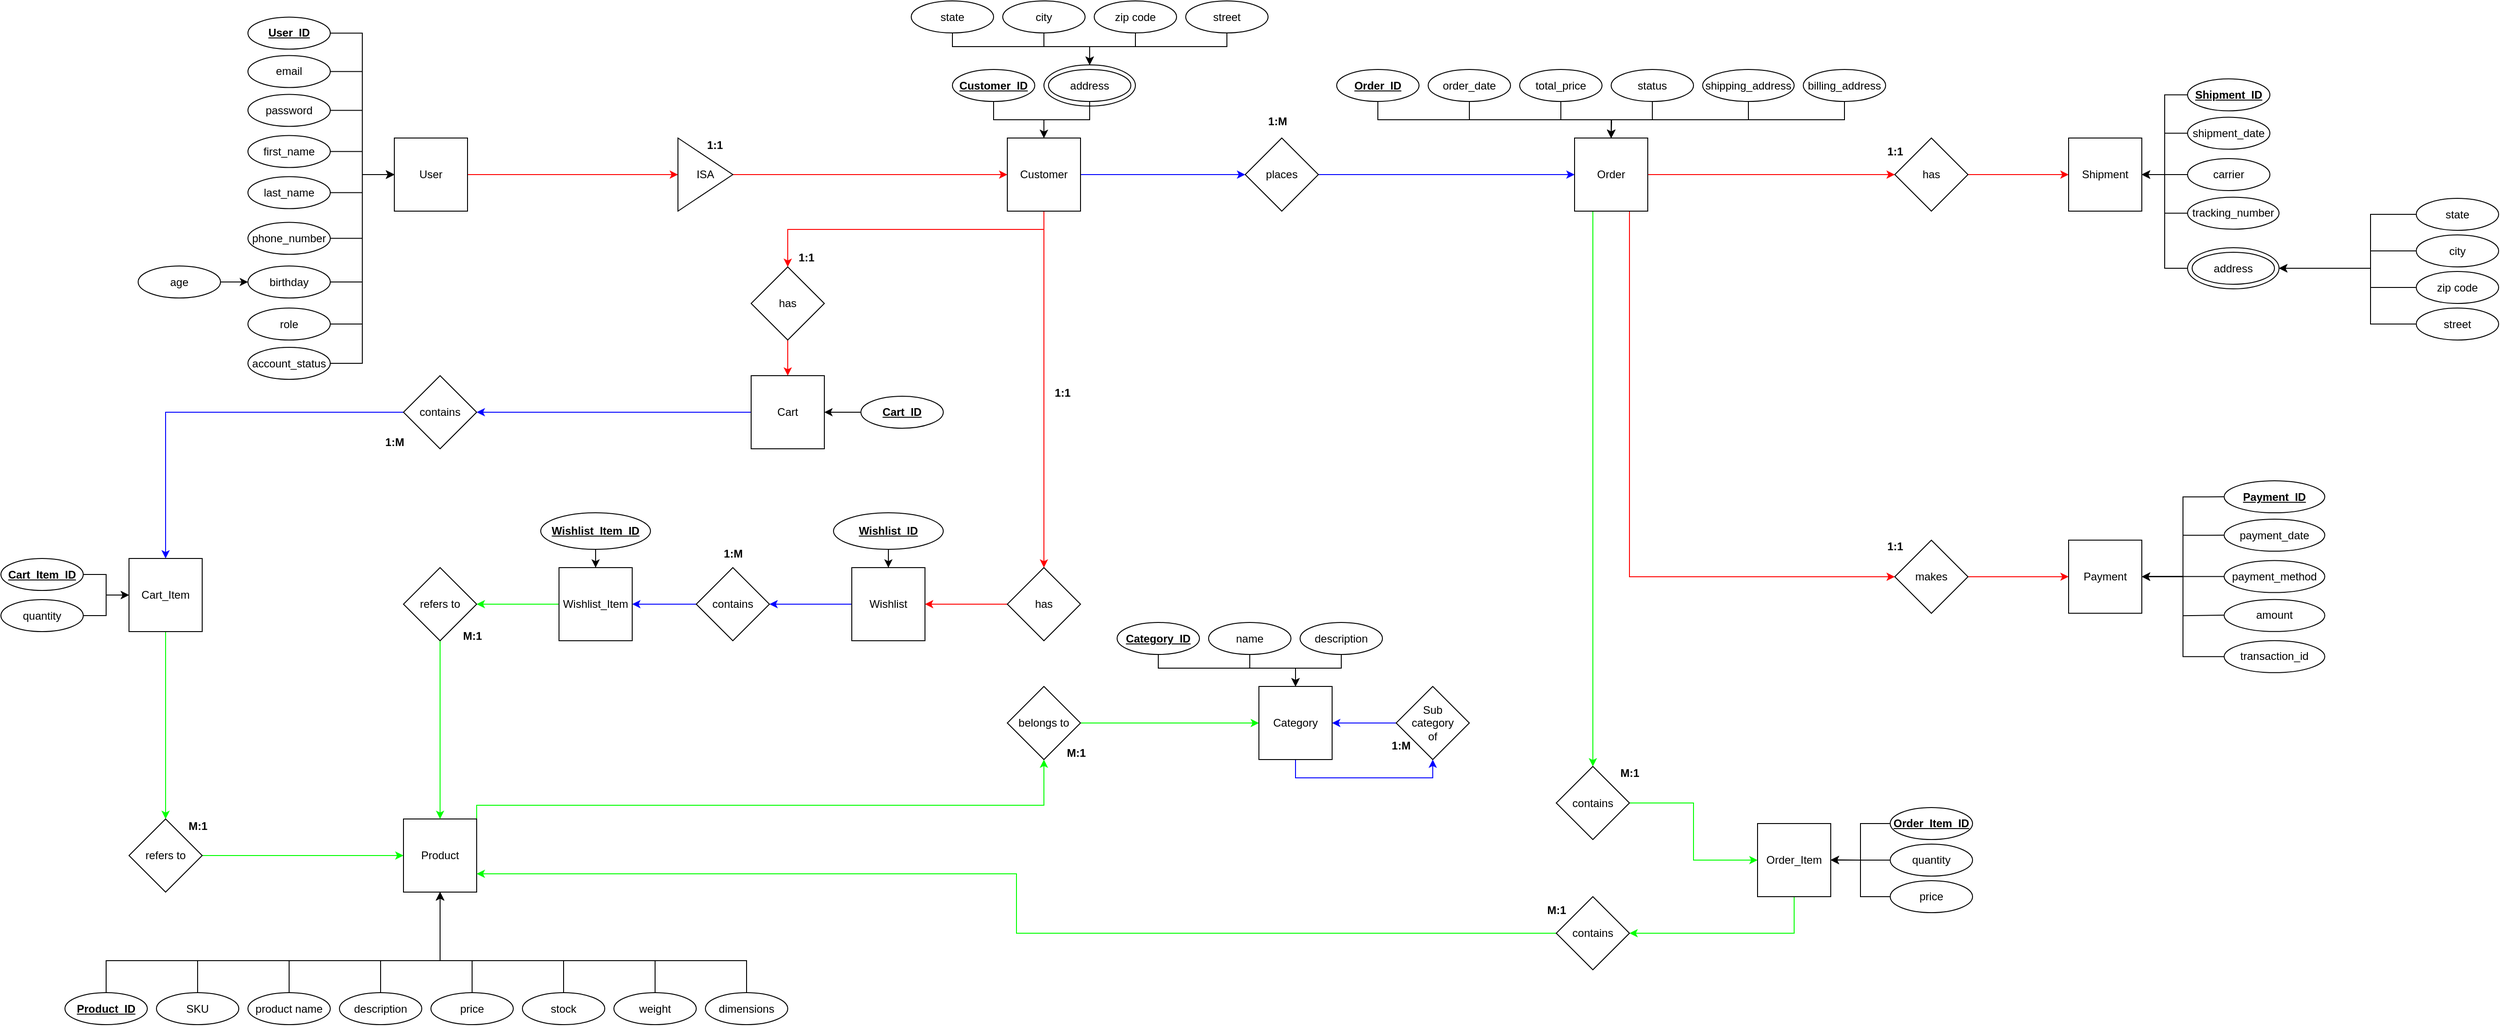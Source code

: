 <mxfile version="26.2.8">
  <diagram name="Page-1" id="rLo1q9Qd0Z6dPpDgeSFO">
    <mxGraphModel dx="6907" dy="1202" grid="1" gridSize="10" guides="1" tooltips="1" connect="1" arrows="1" fold="1" page="1" pageScale="5" pageWidth="850" pageHeight="1100" math="0" shadow="0">
      <root>
        <mxCell id="0" />
        <mxCell id="1" parent="0" />
        <mxCell id="ToU6loC46J24oxrMq6Bs-8" value="" style="edgeStyle=orthogonalEdgeStyle;rounded=0;orthogonalLoop=1;jettySize=auto;html=1;strokeColor=#FF0000;" edge="1" parent="1" source="ToU6loC46J24oxrMq6Bs-6">
          <mxGeometry relative="1" as="geometry">
            <mxPoint x="560.0" y="300" as="targetPoint" />
          </mxGeometry>
        </mxCell>
        <mxCell id="ToU6loC46J24oxrMq6Bs-6" value="User" style="whiteSpace=wrap;html=1;aspect=fixed;" vertex="1" parent="1">
          <mxGeometry x="250" y="260" width="80" height="80" as="geometry" />
        </mxCell>
        <mxCell id="ToU6loC46J24oxrMq6Bs-10" value="" style="edgeStyle=orthogonalEdgeStyle;rounded=0;orthogonalLoop=1;jettySize=auto;html=1;exitX=1;exitY=0.5;exitDx=0;exitDy=0;strokeColor=#FF0000;" edge="1" parent="1" source="ToU6loC46J24oxrMq6Bs-325" target="ToU6loC46J24oxrMq6Bs-9">
          <mxGeometry relative="1" as="geometry">
            <mxPoint x="640.0" y="300" as="sourcePoint" />
            <Array as="points">
              <mxPoint x="620" y="300" />
            </Array>
          </mxGeometry>
        </mxCell>
        <mxCell id="ToU6loC46J24oxrMq6Bs-32" value="" style="edgeStyle=orthogonalEdgeStyle;rounded=0;orthogonalLoop=1;jettySize=auto;html=1;strokeColor=#0000FF;" edge="1" parent="1" source="ToU6loC46J24oxrMq6Bs-9" target="ToU6loC46J24oxrMq6Bs-31">
          <mxGeometry relative="1" as="geometry" />
        </mxCell>
        <mxCell id="ToU6loC46J24oxrMq6Bs-58" value="" style="edgeStyle=orthogonalEdgeStyle;rounded=0;orthogonalLoop=1;jettySize=auto;html=1;strokeColor=#FF0000;" edge="1" parent="1" source="ToU6loC46J24oxrMq6Bs-9" target="ToU6loC46J24oxrMq6Bs-57">
          <mxGeometry relative="1" as="geometry">
            <Array as="points">
              <mxPoint x="960" y="540" />
              <mxPoint x="960" y="540" />
            </Array>
          </mxGeometry>
        </mxCell>
        <mxCell id="ToU6loC46J24oxrMq6Bs-59" value="" style="edgeStyle=orthogonalEdgeStyle;rounded=0;orthogonalLoop=1;jettySize=auto;html=1;exitX=0.5;exitY=1;exitDx=0;exitDy=0;strokeColor=#FF0000;" edge="1" parent="1" source="ToU6loC46J24oxrMq6Bs-9" target="ToU6loC46J24oxrMq6Bs-13">
          <mxGeometry relative="1" as="geometry">
            <mxPoint x="995" y="412.0" as="sourcePoint" />
            <mxPoint x="925" y="512.0" as="targetPoint" />
            <Array as="points">
              <mxPoint x="960" y="360" />
            </Array>
          </mxGeometry>
        </mxCell>
        <mxCell id="ToU6loC46J24oxrMq6Bs-9" value="Customer" style="whiteSpace=wrap;html=1;aspect=fixed;" vertex="1" parent="1">
          <mxGeometry x="920" y="260" width="80" height="80" as="geometry" />
        </mxCell>
        <mxCell id="ToU6loC46J24oxrMq6Bs-16" value="" style="edgeStyle=orthogonalEdgeStyle;rounded=0;orthogonalLoop=1;jettySize=auto;html=1;strokeColor=#FF0000;" edge="1" parent="1" source="ToU6loC46J24oxrMq6Bs-13" target="ToU6loC46J24oxrMq6Bs-15">
          <mxGeometry relative="1" as="geometry" />
        </mxCell>
        <mxCell id="ToU6loC46J24oxrMq6Bs-13" value="has" style="rhombus;whiteSpace=wrap;html=1;" vertex="1" parent="1">
          <mxGeometry x="640" y="401" width="80" height="80" as="geometry" />
        </mxCell>
        <mxCell id="ToU6loC46J24oxrMq6Bs-21" value="" style="edgeStyle=orthogonalEdgeStyle;rounded=0;orthogonalLoop=1;jettySize=auto;html=1;strokeColor=#0000FF;" edge="1" parent="1" source="ToU6loC46J24oxrMq6Bs-15" target="ToU6loC46J24oxrMq6Bs-20">
          <mxGeometry relative="1" as="geometry" />
        </mxCell>
        <mxCell id="ToU6loC46J24oxrMq6Bs-15" value="Cart" style="whiteSpace=wrap;html=1;aspect=fixed;" vertex="1" parent="1">
          <mxGeometry x="640" y="520" width="80" height="80" as="geometry" />
        </mxCell>
        <mxCell id="ToU6loC46J24oxrMq6Bs-23" value="" style="edgeStyle=orthogonalEdgeStyle;rounded=0;orthogonalLoop=1;jettySize=auto;html=1;strokeColor=#0000FF;" edge="1" parent="1" source="ToU6loC46J24oxrMq6Bs-20" target="ToU6loC46J24oxrMq6Bs-22">
          <mxGeometry relative="1" as="geometry" />
        </mxCell>
        <mxCell id="ToU6loC46J24oxrMq6Bs-20" value="contains" style="rhombus;whiteSpace=wrap;html=1;" vertex="1" parent="1">
          <mxGeometry x="260" y="520" width="80" height="80" as="geometry" />
        </mxCell>
        <mxCell id="ToU6loC46J24oxrMq6Bs-26" value="" style="edgeStyle=orthogonalEdgeStyle;rounded=0;orthogonalLoop=1;jettySize=auto;html=1;exitX=0.5;exitY=1;exitDx=0;exitDy=0;strokeColor=#00FF00;" edge="1" parent="1" source="ToU6loC46J24oxrMq6Bs-22" target="ToU6loC46J24oxrMq6Bs-25">
          <mxGeometry relative="1" as="geometry" />
        </mxCell>
        <mxCell id="ToU6loC46J24oxrMq6Bs-22" value="Cart_Item" style="whiteSpace=wrap;html=1;aspect=fixed;" vertex="1" parent="1">
          <mxGeometry x="-40" y="720" width="80" height="80" as="geometry" />
        </mxCell>
        <mxCell id="ToU6loC46J24oxrMq6Bs-76" style="edgeStyle=orthogonalEdgeStyle;rounded=0;orthogonalLoop=1;jettySize=auto;html=1;exitX=1;exitY=0.5;exitDx=0;exitDy=0;strokeColor=#00FF00;" edge="1" parent="1" source="ToU6loC46J24oxrMq6Bs-25" target="ToU6loC46J24oxrMq6Bs-27">
          <mxGeometry relative="1" as="geometry" />
        </mxCell>
        <mxCell id="ToU6loC46J24oxrMq6Bs-25" value="refers to" style="rhombus;whiteSpace=wrap;html=1;" vertex="1" parent="1">
          <mxGeometry x="-40" y="1005" width="80" height="80" as="geometry" />
        </mxCell>
        <mxCell id="ToU6loC46J24oxrMq6Bs-252" style="edgeStyle=orthogonalEdgeStyle;rounded=0;orthogonalLoop=1;jettySize=auto;html=1;exitX=1;exitY=0.5;exitDx=0;exitDy=0;entryX=0.5;entryY=1;entryDx=0;entryDy=0;strokeColor=#00FF00;" edge="1" parent="1" source="ToU6loC46J24oxrMq6Bs-27" target="ToU6loC46J24oxrMq6Bs-251">
          <mxGeometry relative="1" as="geometry">
            <Array as="points">
              <mxPoint x="340" y="990" />
              <mxPoint x="960" y="990" />
            </Array>
          </mxGeometry>
        </mxCell>
        <mxCell id="ToU6loC46J24oxrMq6Bs-27" value="Product" style="whiteSpace=wrap;html=1;aspect=fixed;" vertex="1" parent="1">
          <mxGeometry x="260" y="1005" width="80" height="80" as="geometry" />
        </mxCell>
        <mxCell id="ToU6loC46J24oxrMq6Bs-34" value="" style="edgeStyle=orthogonalEdgeStyle;rounded=0;orthogonalLoop=1;jettySize=auto;html=1;strokeColor=#0000FF;" edge="1" parent="1" source="ToU6loC46J24oxrMq6Bs-31" target="ToU6loC46J24oxrMq6Bs-33">
          <mxGeometry relative="1" as="geometry" />
        </mxCell>
        <mxCell id="ToU6loC46J24oxrMq6Bs-31" value="places" style="rhombus;whiteSpace=wrap;html=1;" vertex="1" parent="1">
          <mxGeometry x="1180" y="260" width="80" height="80" as="geometry" />
        </mxCell>
        <mxCell id="ToU6loC46J24oxrMq6Bs-39" value="" style="edgeStyle=orthogonalEdgeStyle;rounded=0;orthogonalLoop=1;jettySize=auto;html=1;strokeColor=#FF0000;" edge="1" parent="1" source="ToU6loC46J24oxrMq6Bs-33" target="ToU6loC46J24oxrMq6Bs-38">
          <mxGeometry relative="1" as="geometry" />
        </mxCell>
        <mxCell id="ToU6loC46J24oxrMq6Bs-50" value="" style="edgeStyle=orthogonalEdgeStyle;rounded=0;orthogonalLoop=1;jettySize=auto;html=1;strokeColor=#00FF00;" edge="1" parent="1" source="ToU6loC46J24oxrMq6Bs-33" target="ToU6loC46J24oxrMq6Bs-49">
          <mxGeometry relative="1" as="geometry">
            <Array as="points">
              <mxPoint x="1560" y="560" />
              <mxPoint x="1560" y="560" />
            </Array>
          </mxGeometry>
        </mxCell>
        <mxCell id="ToU6loC46J24oxrMq6Bs-309" style="edgeStyle=orthogonalEdgeStyle;rounded=0;orthogonalLoop=1;jettySize=auto;html=1;exitX=0.5;exitY=1;exitDx=0;exitDy=0;entryX=0;entryY=0.5;entryDx=0;entryDy=0;strokeColor=#FF0000;" edge="1" parent="1" source="ToU6loC46J24oxrMq6Bs-33" target="ToU6loC46J24oxrMq6Bs-43">
          <mxGeometry relative="1" as="geometry">
            <Array as="points">
              <mxPoint x="1600" y="340" />
              <mxPoint x="1600" y="740" />
            </Array>
          </mxGeometry>
        </mxCell>
        <mxCell id="ToU6loC46J24oxrMq6Bs-33" value="Order" style="whiteSpace=wrap;html=1;aspect=fixed;" vertex="1" parent="1">
          <mxGeometry x="1540" y="260" width="80" height="80" as="geometry" />
        </mxCell>
        <mxCell id="ToU6loC46J24oxrMq6Bs-41" value="" style="edgeStyle=orthogonalEdgeStyle;rounded=0;orthogonalLoop=1;jettySize=auto;html=1;strokeColor=#FF0000;" edge="1" parent="1" source="ToU6loC46J24oxrMq6Bs-38" target="ToU6loC46J24oxrMq6Bs-40">
          <mxGeometry relative="1" as="geometry" />
        </mxCell>
        <mxCell id="ToU6loC46J24oxrMq6Bs-38" value="has" style="rhombus;whiteSpace=wrap;html=1;" vertex="1" parent="1">
          <mxGeometry x="1890" y="260" width="80" height="80" as="geometry" />
        </mxCell>
        <mxCell id="ToU6loC46J24oxrMq6Bs-40" value="Shipment" style="whiteSpace=wrap;html=1;aspect=fixed;" vertex="1" parent="1">
          <mxGeometry x="2080" y="260" width="80" height="80" as="geometry" />
        </mxCell>
        <mxCell id="ToU6loC46J24oxrMq6Bs-220" style="edgeStyle=orthogonalEdgeStyle;rounded=0;orthogonalLoop=1;jettySize=auto;html=1;exitX=1;exitY=0.5;exitDx=0;exitDy=0;entryX=0;entryY=0.5;entryDx=0;entryDy=0;strokeColor=#FF0000;" edge="1" parent="1" source="ToU6loC46J24oxrMq6Bs-43" target="ToU6loC46J24oxrMq6Bs-45">
          <mxGeometry relative="1" as="geometry" />
        </mxCell>
        <mxCell id="ToU6loC46J24oxrMq6Bs-43" value="makes" style="rhombus;whiteSpace=wrap;html=1;" vertex="1" parent="1">
          <mxGeometry x="1890" y="700" width="80" height="80" as="geometry" />
        </mxCell>
        <mxCell id="ToU6loC46J24oxrMq6Bs-45" value="Payment" style="whiteSpace=wrap;html=1;aspect=fixed;" vertex="1" parent="1">
          <mxGeometry x="2080" y="699.93" width="80" height="80" as="geometry" />
        </mxCell>
        <mxCell id="ToU6loC46J24oxrMq6Bs-53" value="" style="edgeStyle=orthogonalEdgeStyle;rounded=0;orthogonalLoop=1;jettySize=auto;html=1;fillColor=#00FF00;strokeColor=#00FF00;" edge="1" parent="1" source="ToU6loC46J24oxrMq6Bs-49" target="ToU6loC46J24oxrMq6Bs-52">
          <mxGeometry relative="1" as="geometry" />
        </mxCell>
        <mxCell id="ToU6loC46J24oxrMq6Bs-49" value="contains" style="rhombus;whiteSpace=wrap;html=1;" vertex="1" parent="1">
          <mxGeometry x="1520" y="947.5" width="80" height="80" as="geometry" />
        </mxCell>
        <mxCell id="ToU6loC46J24oxrMq6Bs-333" style="edgeStyle=orthogonalEdgeStyle;rounded=0;orthogonalLoop=1;jettySize=auto;html=1;exitX=0.5;exitY=1;exitDx=0;exitDy=0;entryX=1;entryY=0.5;entryDx=0;entryDy=0;strokeColor=#00FF00;" edge="1" parent="1" source="ToU6loC46J24oxrMq6Bs-52" target="ToU6loC46J24oxrMq6Bs-330">
          <mxGeometry relative="1" as="geometry" />
        </mxCell>
        <mxCell id="ToU6loC46J24oxrMq6Bs-52" value="Order_Item" style="whiteSpace=wrap;html=1;aspect=fixed;" vertex="1" parent="1">
          <mxGeometry x="1740" y="1010" width="80" height="80" as="geometry" />
        </mxCell>
        <mxCell id="ToU6loC46J24oxrMq6Bs-296" style="edgeStyle=orthogonalEdgeStyle;rounded=0;orthogonalLoop=1;jettySize=auto;html=1;exitX=0;exitY=0.5;exitDx=0;exitDy=0;entryX=1;entryY=0.5;entryDx=0;entryDy=0;strokeColor=#0000FF;" edge="1" parent="1" source="ToU6loC46J24oxrMq6Bs-55" target="ToU6loC46J24oxrMq6Bs-66">
          <mxGeometry relative="1" as="geometry" />
        </mxCell>
        <mxCell id="ToU6loC46J24oxrMq6Bs-55" value="Wishlist" style="whiteSpace=wrap;html=1;aspect=fixed;" vertex="1" parent="1">
          <mxGeometry x="750" y="730" width="80" height="80" as="geometry" />
        </mxCell>
        <mxCell id="ToU6loC46J24oxrMq6Bs-202" style="edgeStyle=orthogonalEdgeStyle;rounded=0;orthogonalLoop=1;jettySize=auto;html=1;exitX=0.5;exitY=1;exitDx=0;exitDy=0;" edge="1" parent="1" source="ToU6loC46J24oxrMq6Bs-56" target="ToU6loC46J24oxrMq6Bs-55">
          <mxGeometry relative="1" as="geometry" />
        </mxCell>
        <mxCell id="ToU6loC46J24oxrMq6Bs-56" value="&lt;div&gt;&lt;b&gt;&lt;u&gt;Wishlist_ID&lt;/u&gt;&lt;/b&gt;&lt;/div&gt;" style="ellipse;whiteSpace=wrap;html=1;" vertex="1" parent="1">
          <mxGeometry x="730" y="670" width="120" height="40" as="geometry" />
        </mxCell>
        <mxCell id="ToU6loC46J24oxrMq6Bs-298" style="edgeStyle=orthogonalEdgeStyle;rounded=0;orthogonalLoop=1;jettySize=auto;html=1;exitX=0;exitY=0.5;exitDx=0;exitDy=0;strokeColor=#FF0000;" edge="1" parent="1" source="ToU6loC46J24oxrMq6Bs-57" target="ToU6loC46J24oxrMq6Bs-55">
          <mxGeometry relative="1" as="geometry" />
        </mxCell>
        <mxCell id="ToU6loC46J24oxrMq6Bs-57" value="has" style="rhombus;whiteSpace=wrap;html=1;" vertex="1" parent="1">
          <mxGeometry x="920" y="730" width="80" height="80" as="geometry" />
        </mxCell>
        <mxCell id="ToU6loC46J24oxrMq6Bs-295" style="edgeStyle=orthogonalEdgeStyle;rounded=0;orthogonalLoop=1;jettySize=auto;html=1;exitX=0;exitY=0.5;exitDx=0;exitDy=0;strokeColor=#00FF00;" edge="1" parent="1" source="ToU6loC46J24oxrMq6Bs-61" target="ToU6loC46J24oxrMq6Bs-69">
          <mxGeometry relative="1" as="geometry" />
        </mxCell>
        <mxCell id="ToU6loC46J24oxrMq6Bs-61" value="Wishlist_Item" style="whiteSpace=wrap;html=1;aspect=fixed;" vertex="1" parent="1">
          <mxGeometry x="430" y="730" width="80" height="80" as="geometry" />
        </mxCell>
        <mxCell id="ToU6loC46J24oxrMq6Bs-201" style="edgeStyle=orthogonalEdgeStyle;rounded=0;orthogonalLoop=1;jettySize=auto;html=1;exitX=0.5;exitY=1;exitDx=0;exitDy=0;" edge="1" parent="1" source="ToU6loC46J24oxrMq6Bs-62" target="ToU6loC46J24oxrMq6Bs-61">
          <mxGeometry relative="1" as="geometry" />
        </mxCell>
        <mxCell id="ToU6loC46J24oxrMq6Bs-62" value="&lt;div&gt;&lt;b&gt;&lt;u&gt;Wishlist_Item_ID&lt;/u&gt;&lt;/b&gt;&lt;/div&gt;" style="ellipse;whiteSpace=wrap;html=1;" vertex="1" parent="1">
          <mxGeometry x="410" y="670" width="120" height="40" as="geometry" />
        </mxCell>
        <mxCell id="ToU6loC46J24oxrMq6Bs-297" style="edgeStyle=orthogonalEdgeStyle;rounded=0;orthogonalLoop=1;jettySize=auto;html=1;entryX=1;entryY=0.5;entryDx=0;entryDy=0;strokeColor=#0000FF;" edge="1" parent="1" source="ToU6loC46J24oxrMq6Bs-66" target="ToU6loC46J24oxrMq6Bs-61">
          <mxGeometry relative="1" as="geometry" />
        </mxCell>
        <mxCell id="ToU6loC46J24oxrMq6Bs-66" value="contains" style="rhombus;whiteSpace=wrap;html=1;" vertex="1" parent="1">
          <mxGeometry x="580" y="730" width="80" height="80" as="geometry" />
        </mxCell>
        <mxCell id="ToU6loC46J24oxrMq6Bs-294" style="edgeStyle=orthogonalEdgeStyle;rounded=0;orthogonalLoop=1;jettySize=auto;html=1;exitX=0.5;exitY=1;exitDx=0;exitDy=0;strokeColor=#00FF00;" edge="1" parent="1" source="ToU6loC46J24oxrMq6Bs-69" target="ToU6loC46J24oxrMq6Bs-27">
          <mxGeometry relative="1" as="geometry" />
        </mxCell>
        <mxCell id="ToU6loC46J24oxrMq6Bs-69" value="refers to" style="rhombus;whiteSpace=wrap;html=1;" vertex="1" parent="1">
          <mxGeometry x="260" y="730" width="80" height="80" as="geometry" />
        </mxCell>
        <mxCell id="ToU6loC46J24oxrMq6Bs-95" style="edgeStyle=orthogonalEdgeStyle;rounded=0;orthogonalLoop=1;jettySize=auto;html=1;exitX=1;exitY=0.5;exitDx=0;exitDy=0;entryX=0;entryY=0.5;entryDx=0;entryDy=0;" edge="1" parent="1" source="ToU6loC46J24oxrMq6Bs-82" target="ToU6loC46J24oxrMq6Bs-6">
          <mxGeometry relative="1" as="geometry" />
        </mxCell>
        <mxCell id="ToU6loC46J24oxrMq6Bs-82" value="&lt;div&gt;&lt;b&gt;&lt;u&gt;User_ID&lt;/u&gt;&lt;/b&gt;&lt;/div&gt;" style="ellipse;whiteSpace=wrap;html=1;" vertex="1" parent="1">
          <mxGeometry x="90" y="127.75" width="90" height="35" as="geometry" />
        </mxCell>
        <mxCell id="ToU6loC46J24oxrMq6Bs-96" style="edgeStyle=orthogonalEdgeStyle;rounded=0;orthogonalLoop=1;jettySize=auto;html=1;exitX=1;exitY=0.5;exitDx=0;exitDy=0;entryX=0;entryY=0.5;entryDx=0;entryDy=0;" edge="1" parent="1" source="ToU6loC46J24oxrMq6Bs-83" target="ToU6loC46J24oxrMq6Bs-6">
          <mxGeometry relative="1" as="geometry" />
        </mxCell>
        <mxCell id="ToU6loC46J24oxrMq6Bs-83" value="&lt;div&gt;email&lt;/div&gt;" style="ellipse;whiteSpace=wrap;html=1;" vertex="1" parent="1">
          <mxGeometry x="90" y="169.75" width="90" height="35" as="geometry" />
        </mxCell>
        <mxCell id="ToU6loC46J24oxrMq6Bs-103" style="edgeStyle=orthogonalEdgeStyle;rounded=0;orthogonalLoop=1;jettySize=auto;html=1;entryX=0;entryY=0.5;entryDx=0;entryDy=0;" edge="1" parent="1" source="ToU6loC46J24oxrMq6Bs-84" target="ToU6loC46J24oxrMq6Bs-6">
          <mxGeometry relative="1" as="geometry" />
        </mxCell>
        <mxCell id="ToU6loC46J24oxrMq6Bs-84" value="password" style="ellipse;whiteSpace=wrap;html=1;" vertex="1" parent="1">
          <mxGeometry x="90" y="212.25" width="90" height="35" as="geometry" />
        </mxCell>
        <mxCell id="ToU6loC46J24oxrMq6Bs-98" style="edgeStyle=orthogonalEdgeStyle;rounded=0;orthogonalLoop=1;jettySize=auto;html=1;entryX=0;entryY=0.5;entryDx=0;entryDy=0;" edge="1" parent="1" source="ToU6loC46J24oxrMq6Bs-85" target="ToU6loC46J24oxrMq6Bs-6">
          <mxGeometry relative="1" as="geometry" />
        </mxCell>
        <mxCell id="ToU6loC46J24oxrMq6Bs-85" value="first_name" style="ellipse;whiteSpace=wrap;html=1;" vertex="1" parent="1">
          <mxGeometry x="90" y="257.25" width="90" height="35" as="geometry" />
        </mxCell>
        <mxCell id="ToU6loC46J24oxrMq6Bs-99" style="edgeStyle=orthogonalEdgeStyle;rounded=0;orthogonalLoop=1;jettySize=auto;html=1;entryX=0;entryY=0.5;entryDx=0;entryDy=0;" edge="1" parent="1" source="ToU6loC46J24oxrMq6Bs-86" target="ToU6loC46J24oxrMq6Bs-6">
          <mxGeometry relative="1" as="geometry" />
        </mxCell>
        <mxCell id="ToU6loC46J24oxrMq6Bs-86" value="last_name" style="ellipse;whiteSpace=wrap;html=1;" vertex="1" parent="1">
          <mxGeometry x="90" y="302.25" width="90" height="35" as="geometry" />
        </mxCell>
        <mxCell id="ToU6loC46J24oxrMq6Bs-100" style="edgeStyle=orthogonalEdgeStyle;rounded=0;orthogonalLoop=1;jettySize=auto;html=1;entryX=0;entryY=0.5;entryDx=0;entryDy=0;" edge="1" parent="1" source="ToU6loC46J24oxrMq6Bs-87" target="ToU6loC46J24oxrMq6Bs-6">
          <mxGeometry relative="1" as="geometry" />
        </mxCell>
        <mxCell id="ToU6loC46J24oxrMq6Bs-87" value="&lt;div&gt;phone_number&lt;/div&gt;" style="ellipse;whiteSpace=wrap;html=1;" vertex="1" parent="1">
          <mxGeometry x="90" y="352.25" width="90" height="35" as="geometry" />
        </mxCell>
        <mxCell id="ToU6loC46J24oxrMq6Bs-101" style="edgeStyle=orthogonalEdgeStyle;rounded=0;orthogonalLoop=1;jettySize=auto;html=1;entryX=0;entryY=0.5;entryDx=0;entryDy=0;" edge="1" parent="1" source="ToU6loC46J24oxrMq6Bs-89" target="ToU6loC46J24oxrMq6Bs-6">
          <mxGeometry relative="1" as="geometry" />
        </mxCell>
        <mxCell id="ToU6loC46J24oxrMq6Bs-89" value="&lt;div&gt;role&lt;/div&gt;" style="ellipse;whiteSpace=wrap;html=1;" vertex="1" parent="1">
          <mxGeometry x="90" y="446" width="90" height="35" as="geometry" />
        </mxCell>
        <mxCell id="ToU6loC46J24oxrMq6Bs-102" style="edgeStyle=orthogonalEdgeStyle;rounded=0;orthogonalLoop=1;jettySize=auto;html=1;entryX=0;entryY=0.5;entryDx=0;entryDy=0;" edge="1" parent="1" source="ToU6loC46J24oxrMq6Bs-90" target="ToU6loC46J24oxrMq6Bs-6">
          <mxGeometry relative="1" as="geometry" />
        </mxCell>
        <mxCell id="ToU6loC46J24oxrMq6Bs-90" value="account_status" style="ellipse;whiteSpace=wrap;html=1;" vertex="1" parent="1">
          <mxGeometry x="90" y="489" width="90" height="35" as="geometry" />
        </mxCell>
        <mxCell id="ToU6loC46J24oxrMq6Bs-116" style="edgeStyle=orthogonalEdgeStyle;rounded=0;orthogonalLoop=1;jettySize=auto;html=1;entryX=0.5;entryY=0;entryDx=0;entryDy=0;" edge="1" parent="1" source="ToU6loC46J24oxrMq6Bs-91" target="ToU6loC46J24oxrMq6Bs-9">
          <mxGeometry relative="1" as="geometry" />
        </mxCell>
        <mxCell id="ToU6loC46J24oxrMq6Bs-91" value="&lt;div&gt;&lt;b&gt;&lt;u&gt;Customer_ID&lt;/u&gt;&lt;/b&gt;&lt;/div&gt;" style="ellipse;whiteSpace=wrap;html=1;" vertex="1" parent="1">
          <mxGeometry x="860" y="185" width="90" height="35" as="geometry" />
        </mxCell>
        <mxCell id="ToU6loC46J24oxrMq6Bs-93" value="" style="ellipse;whiteSpace=wrap;html=1;" vertex="1" parent="1">
          <mxGeometry x="960" y="180" width="100" height="45" as="geometry" />
        </mxCell>
        <mxCell id="ToU6loC46J24oxrMq6Bs-114" style="edgeStyle=orthogonalEdgeStyle;rounded=0;orthogonalLoop=1;jettySize=auto;html=1;" edge="1" parent="1" source="ToU6loC46J24oxrMq6Bs-107" target="ToU6loC46J24oxrMq6Bs-9">
          <mxGeometry relative="1" as="geometry" />
        </mxCell>
        <mxCell id="ToU6loC46J24oxrMq6Bs-107" value="address" style="ellipse;whiteSpace=wrap;html=1;" vertex="1" parent="1">
          <mxGeometry x="965" y="185" width="90" height="35" as="geometry" />
        </mxCell>
        <mxCell id="ToU6loC46J24oxrMq6Bs-131" style="edgeStyle=orthogonalEdgeStyle;rounded=0;orthogonalLoop=1;jettySize=auto;html=1;exitX=0.5;exitY=1;exitDx=0;exitDy=0;entryX=0.5;entryY=0;entryDx=0;entryDy=0;" edge="1" parent="1" source="ToU6loC46J24oxrMq6Bs-109" target="ToU6loC46J24oxrMq6Bs-93">
          <mxGeometry relative="1" as="geometry">
            <Array as="points">
              <mxPoint x="960" y="160" />
              <mxPoint x="1010" y="160" />
            </Array>
          </mxGeometry>
        </mxCell>
        <mxCell id="ToU6loC46J24oxrMq6Bs-109" value="&lt;div&gt;city&lt;/div&gt;" style="ellipse;whiteSpace=wrap;html=1;" vertex="1" parent="1">
          <mxGeometry x="915" y="110" width="90" height="35" as="geometry" />
        </mxCell>
        <mxCell id="ToU6loC46J24oxrMq6Bs-133" style="edgeStyle=orthogonalEdgeStyle;rounded=0;orthogonalLoop=1;jettySize=auto;html=1;exitX=0.5;exitY=1;exitDx=0;exitDy=0;entryX=0.5;entryY=0;entryDx=0;entryDy=0;" edge="1" parent="1" source="ToU6loC46J24oxrMq6Bs-111" target="ToU6loC46J24oxrMq6Bs-93">
          <mxGeometry relative="1" as="geometry">
            <Array as="points">
              <mxPoint x="1060" y="160" />
              <mxPoint x="1010" y="160" />
            </Array>
          </mxGeometry>
        </mxCell>
        <mxCell id="ToU6loC46J24oxrMq6Bs-111" value="zip code" style="ellipse;whiteSpace=wrap;html=1;" vertex="1" parent="1">
          <mxGeometry x="1015" y="110" width="90" height="35" as="geometry" />
        </mxCell>
        <mxCell id="ToU6loC46J24oxrMq6Bs-128" style="edgeStyle=orthogonalEdgeStyle;rounded=0;orthogonalLoop=1;jettySize=auto;html=1;exitX=0.5;exitY=1;exitDx=0;exitDy=0;entryX=0.5;entryY=0;entryDx=0;entryDy=0;" edge="1" parent="1" source="ToU6loC46J24oxrMq6Bs-113" target="ToU6loC46J24oxrMq6Bs-93">
          <mxGeometry relative="1" as="geometry">
            <Array as="points">
              <mxPoint x="1160" y="160" />
              <mxPoint x="1010" y="160" />
            </Array>
          </mxGeometry>
        </mxCell>
        <mxCell id="ToU6loC46J24oxrMq6Bs-113" value="street" style="ellipse;whiteSpace=wrap;html=1;" vertex="1" parent="1">
          <mxGeometry x="1115" y="110" width="90" height="35" as="geometry" />
        </mxCell>
        <mxCell id="ToU6loC46J24oxrMq6Bs-132" style="edgeStyle=orthogonalEdgeStyle;rounded=0;orthogonalLoop=1;jettySize=auto;html=1;exitX=0.5;exitY=1;exitDx=0;exitDy=0;entryX=0.5;entryY=0;entryDx=0;entryDy=0;" edge="1" parent="1" source="ToU6loC46J24oxrMq6Bs-124" target="ToU6loC46J24oxrMq6Bs-93">
          <mxGeometry relative="1" as="geometry">
            <Array as="points">
              <mxPoint x="860" y="160" />
              <mxPoint x="1010" y="160" />
            </Array>
          </mxGeometry>
        </mxCell>
        <mxCell id="ToU6loC46J24oxrMq6Bs-124" value="state" style="ellipse;whiteSpace=wrap;html=1;" vertex="1" parent="1">
          <mxGeometry x="815" y="110" width="90" height="35" as="geometry" />
        </mxCell>
        <mxCell id="ToU6loC46J24oxrMq6Bs-136" style="edgeStyle=orthogonalEdgeStyle;rounded=0;orthogonalLoop=1;jettySize=auto;html=1;entryX=0;entryY=0.5;entryDx=0;entryDy=0;" edge="1" parent="1" source="ToU6loC46J24oxrMq6Bs-135" target="ToU6loC46J24oxrMq6Bs-6">
          <mxGeometry relative="1" as="geometry" />
        </mxCell>
        <mxCell id="ToU6loC46J24oxrMq6Bs-135" value="birthday" style="ellipse;whiteSpace=wrap;html=1;" vertex="1" parent="1">
          <mxGeometry x="90" y="400" width="90" height="35" as="geometry" />
        </mxCell>
        <mxCell id="ToU6loC46J24oxrMq6Bs-140" style="edgeStyle=orthogonalEdgeStyle;rounded=0;orthogonalLoop=1;jettySize=auto;html=1;exitX=1;exitY=0.5;exitDx=0;exitDy=0;" edge="1" parent="1" source="ToU6loC46J24oxrMq6Bs-139" target="ToU6loC46J24oxrMq6Bs-135">
          <mxGeometry relative="1" as="geometry" />
        </mxCell>
        <mxCell id="ToU6loC46J24oxrMq6Bs-139" value="age" style="ellipse;whiteSpace=wrap;html=1;" vertex="1" parent="1">
          <mxGeometry x="-30" y="400" width="90" height="35" as="geometry" />
        </mxCell>
        <mxCell id="ToU6loC46J24oxrMq6Bs-144" style="edgeStyle=orthogonalEdgeStyle;rounded=0;orthogonalLoop=1;jettySize=auto;html=1;exitX=1;exitY=0.5;exitDx=0;exitDy=0;entryX=0;entryY=0.5;entryDx=0;entryDy=0;" edge="1" parent="1" source="ToU6loC46J24oxrMq6Bs-141" target="ToU6loC46J24oxrMq6Bs-22">
          <mxGeometry relative="1" as="geometry" />
        </mxCell>
        <mxCell id="ToU6loC46J24oxrMq6Bs-141" value="&lt;div&gt;&lt;b&gt;&lt;u&gt;Cart_Item_ID&lt;/u&gt;&lt;/b&gt;&lt;/div&gt;" style="ellipse;whiteSpace=wrap;html=1;" vertex="1" parent="1">
          <mxGeometry x="-180" y="720" width="90" height="35" as="geometry" />
        </mxCell>
        <mxCell id="ToU6loC46J24oxrMq6Bs-143" style="edgeStyle=orthogonalEdgeStyle;rounded=0;orthogonalLoop=1;jettySize=auto;html=1;" edge="1" parent="1" source="ToU6loC46J24oxrMq6Bs-142" target="ToU6loC46J24oxrMq6Bs-22">
          <mxGeometry relative="1" as="geometry" />
        </mxCell>
        <mxCell id="ToU6loC46J24oxrMq6Bs-142" value="&lt;div&gt;quantity&lt;/div&gt;" style="ellipse;whiteSpace=wrap;html=1;" vertex="1" parent="1">
          <mxGeometry x="-180" y="765" width="90" height="35" as="geometry" />
        </mxCell>
        <mxCell id="ToU6loC46J24oxrMq6Bs-146" style="edgeStyle=orthogonalEdgeStyle;rounded=0;orthogonalLoop=1;jettySize=auto;html=1;exitX=0;exitY=0.5;exitDx=0;exitDy=0;entryX=1;entryY=0.5;entryDx=0;entryDy=0;" edge="1" parent="1" source="ToU6loC46J24oxrMq6Bs-145" target="ToU6loC46J24oxrMq6Bs-15">
          <mxGeometry relative="1" as="geometry" />
        </mxCell>
        <mxCell id="ToU6loC46J24oxrMq6Bs-145" value="&lt;div&gt;&lt;b&gt;&lt;u&gt;Cart_ID&lt;/u&gt;&lt;/b&gt;&lt;/div&gt;" style="ellipse;whiteSpace=wrap;html=1;" vertex="1" parent="1">
          <mxGeometry x="760" y="542.5" width="90" height="35" as="geometry" />
        </mxCell>
        <mxCell id="ToU6loC46J24oxrMq6Bs-192" style="edgeStyle=orthogonalEdgeStyle;rounded=0;orthogonalLoop=1;jettySize=auto;html=1;exitX=0.5;exitY=0;exitDx=0;exitDy=0;entryX=0.5;entryY=1;entryDx=0;entryDy=0;" edge="1" parent="1" source="ToU6loC46J24oxrMq6Bs-166" target="ToU6loC46J24oxrMq6Bs-27">
          <mxGeometry relative="1" as="geometry">
            <mxPoint x="300" y="1140" as="targetPoint" />
            <Array as="points">
              <mxPoint x="235" y="1160" />
              <mxPoint x="300" y="1160" />
            </Array>
          </mxGeometry>
        </mxCell>
        <mxCell id="ToU6loC46J24oxrMq6Bs-166" value="&lt;div&gt;description&lt;/div&gt;" style="ellipse;whiteSpace=wrap;html=1;" vertex="1" parent="1">
          <mxGeometry x="190" y="1195" width="90" height="35" as="geometry" />
        </mxCell>
        <mxCell id="ToU6loC46J24oxrMq6Bs-194" style="edgeStyle=orthogonalEdgeStyle;rounded=0;orthogonalLoop=1;jettySize=auto;html=1;exitX=0.5;exitY=0;exitDx=0;exitDy=0;entryX=0.5;entryY=1;entryDx=0;entryDy=0;" edge="1" parent="1" source="ToU6loC46J24oxrMq6Bs-167" target="ToU6loC46J24oxrMq6Bs-27">
          <mxGeometry relative="1" as="geometry">
            <mxPoint x="300" y="1140" as="targetPoint" />
            <Array as="points">
              <mxPoint x="335" y="1160" />
              <mxPoint x="300" y="1160" />
            </Array>
          </mxGeometry>
        </mxCell>
        <mxCell id="ToU6loC46J24oxrMq6Bs-167" value="price" style="ellipse;whiteSpace=wrap;html=1;" vertex="1" parent="1">
          <mxGeometry x="290" y="1195" width="90" height="35" as="geometry" />
        </mxCell>
        <mxCell id="ToU6loC46J24oxrMq6Bs-195" style="edgeStyle=orthogonalEdgeStyle;rounded=0;orthogonalLoop=1;jettySize=auto;html=1;exitX=0.5;exitY=0;exitDx=0;exitDy=0;entryX=0.5;entryY=1;entryDx=0;entryDy=0;" edge="1" parent="1" source="ToU6loC46J24oxrMq6Bs-168" target="ToU6loC46J24oxrMq6Bs-27">
          <mxGeometry relative="1" as="geometry">
            <mxPoint x="300" y="1140" as="targetPoint" />
            <Array as="points">
              <mxPoint x="435" y="1160" />
              <mxPoint x="300" y="1160" />
            </Array>
          </mxGeometry>
        </mxCell>
        <mxCell id="ToU6loC46J24oxrMq6Bs-168" value="&lt;div&gt;stock&lt;/div&gt;" style="ellipse;whiteSpace=wrap;html=1;" vertex="1" parent="1">
          <mxGeometry x="390" y="1195" width="90" height="35" as="geometry" />
        </mxCell>
        <mxCell id="ToU6loC46J24oxrMq6Bs-197" style="edgeStyle=orthogonalEdgeStyle;rounded=0;orthogonalLoop=1;jettySize=auto;html=1;exitX=0.5;exitY=0;exitDx=0;exitDy=0;entryX=0.5;entryY=1;entryDx=0;entryDy=0;" edge="1" parent="1" source="ToU6loC46J24oxrMq6Bs-175" target="ToU6loC46J24oxrMq6Bs-27">
          <mxGeometry relative="1" as="geometry">
            <mxPoint x="300" y="1140" as="targetPoint" />
            <Array as="points">
              <mxPoint x="535" y="1160" />
              <mxPoint x="300" y="1160" />
            </Array>
          </mxGeometry>
        </mxCell>
        <mxCell id="ToU6loC46J24oxrMq6Bs-175" value="weight" style="ellipse;whiteSpace=wrap;html=1;" vertex="1" parent="1">
          <mxGeometry x="490" y="1195" width="90" height="35" as="geometry" />
        </mxCell>
        <mxCell id="ToU6loC46J24oxrMq6Bs-198" style="edgeStyle=orthogonalEdgeStyle;rounded=0;orthogonalLoop=1;jettySize=auto;html=1;exitX=0.5;exitY=0;exitDx=0;exitDy=0;entryX=0.5;entryY=1;entryDx=0;entryDy=0;" edge="1" parent="1" source="ToU6loC46J24oxrMq6Bs-176" target="ToU6loC46J24oxrMq6Bs-27">
          <mxGeometry relative="1" as="geometry">
            <mxPoint x="300" y="1140" as="targetPoint" />
            <Array as="points">
              <mxPoint x="635" y="1160" />
              <mxPoint x="300" y="1160" />
            </Array>
          </mxGeometry>
        </mxCell>
        <mxCell id="ToU6loC46J24oxrMq6Bs-176" value="&lt;div&gt;dimensions&lt;/div&gt;" style="ellipse;whiteSpace=wrap;html=1;" vertex="1" parent="1">
          <mxGeometry x="590" y="1195" width="90" height="35" as="geometry" />
        </mxCell>
        <mxCell id="ToU6loC46J24oxrMq6Bs-187" style="edgeStyle=orthogonalEdgeStyle;rounded=0;orthogonalLoop=1;jettySize=auto;html=1;exitX=0.5;exitY=0;exitDx=0;exitDy=0;entryX=0.5;entryY=1;entryDx=0;entryDy=0;" edge="1" parent="1" source="ToU6loC46J24oxrMq6Bs-181" target="ToU6loC46J24oxrMq6Bs-27">
          <mxGeometry relative="1" as="geometry">
            <mxPoint x="300" y="1140" as="targetPoint" />
            <Array as="points">
              <mxPoint x="-65" y="1160" />
              <mxPoint x="300" y="1160" />
            </Array>
          </mxGeometry>
        </mxCell>
        <mxCell id="ToU6loC46J24oxrMq6Bs-181" value="&lt;b&gt;&lt;u&gt;Product_ID&lt;/u&gt;&lt;/b&gt;" style="ellipse;whiteSpace=wrap;html=1;" vertex="1" parent="1">
          <mxGeometry x="-110" y="1195" width="90" height="35" as="geometry" />
        </mxCell>
        <mxCell id="ToU6loC46J24oxrMq6Bs-189" style="edgeStyle=orthogonalEdgeStyle;rounded=0;orthogonalLoop=1;jettySize=auto;html=1;exitX=0.5;exitY=0;exitDx=0;exitDy=0;entryX=0.5;entryY=1;entryDx=0;entryDy=0;" edge="1" parent="1" source="ToU6loC46J24oxrMq6Bs-182" target="ToU6loC46J24oxrMq6Bs-27">
          <mxGeometry relative="1" as="geometry">
            <mxPoint x="300" y="1140" as="targetPoint" />
            <Array as="points">
              <mxPoint x="35" y="1160" />
              <mxPoint x="300" y="1160" />
            </Array>
          </mxGeometry>
        </mxCell>
        <mxCell id="ToU6loC46J24oxrMq6Bs-182" value="SKU" style="ellipse;whiteSpace=wrap;html=1;" vertex="1" parent="1">
          <mxGeometry x="-10" y="1195" width="90" height="35" as="geometry" />
        </mxCell>
        <mxCell id="ToU6loC46J24oxrMq6Bs-190" style="edgeStyle=orthogonalEdgeStyle;rounded=0;orthogonalLoop=1;jettySize=auto;html=1;exitX=0.5;exitY=0;exitDx=0;exitDy=0;entryX=0.5;entryY=1;entryDx=0;entryDy=0;" edge="1" parent="1" source="ToU6loC46J24oxrMq6Bs-183" target="ToU6loC46J24oxrMq6Bs-27">
          <mxGeometry relative="1" as="geometry">
            <mxPoint x="300" y="1140" as="targetPoint" />
            <Array as="points">
              <mxPoint x="135" y="1160" />
              <mxPoint x="300" y="1160" />
            </Array>
          </mxGeometry>
        </mxCell>
        <mxCell id="ToU6loC46J24oxrMq6Bs-183" value="&lt;div&gt;product name&lt;/div&gt;" style="ellipse;whiteSpace=wrap;html=1;" vertex="1" parent="1">
          <mxGeometry x="90" y="1195" width="90" height="35" as="geometry" />
        </mxCell>
        <mxCell id="ToU6loC46J24oxrMq6Bs-216" style="edgeStyle=orthogonalEdgeStyle;rounded=0;orthogonalLoop=1;jettySize=auto;html=1;exitX=0.5;exitY=1;exitDx=0;exitDy=0;entryX=0.5;entryY=0;entryDx=0;entryDy=0;" edge="1" parent="1" source="ToU6loC46J24oxrMq6Bs-203" target="ToU6loC46J24oxrMq6Bs-33">
          <mxGeometry relative="1" as="geometry" />
        </mxCell>
        <mxCell id="ToU6loC46J24oxrMq6Bs-203" value="status" style="ellipse;whiteSpace=wrap;html=1;" vertex="1" parent="1">
          <mxGeometry x="1580" y="185" width="90" height="35" as="geometry" />
        </mxCell>
        <mxCell id="ToU6loC46J24oxrMq6Bs-218" style="edgeStyle=orthogonalEdgeStyle;rounded=0;orthogonalLoop=1;jettySize=auto;html=1;exitX=0.5;exitY=1;exitDx=0;exitDy=0;entryX=0.5;entryY=0;entryDx=0;entryDy=0;" edge="1" parent="1" source="ToU6loC46J24oxrMq6Bs-204" target="ToU6loC46J24oxrMq6Bs-33">
          <mxGeometry relative="1" as="geometry" />
        </mxCell>
        <mxCell id="ToU6loC46J24oxrMq6Bs-204" value="&lt;div&gt;shipping_address&lt;/div&gt;" style="ellipse;whiteSpace=wrap;html=1;" vertex="1" parent="1">
          <mxGeometry x="1680" y="185" width="100" height="35" as="geometry" />
        </mxCell>
        <mxCell id="ToU6loC46J24oxrMq6Bs-219" style="edgeStyle=orthogonalEdgeStyle;rounded=0;orthogonalLoop=1;jettySize=auto;html=1;exitX=0.5;exitY=1;exitDx=0;exitDy=0;entryX=0.5;entryY=0;entryDx=0;entryDy=0;" edge="1" parent="1" source="ToU6loC46J24oxrMq6Bs-205" target="ToU6loC46J24oxrMq6Bs-33">
          <mxGeometry relative="1" as="geometry" />
        </mxCell>
        <mxCell id="ToU6loC46J24oxrMq6Bs-205" value="billing_address" style="ellipse;whiteSpace=wrap;html=1;" vertex="1" parent="1">
          <mxGeometry x="1790" y="185" width="90" height="35" as="geometry" />
        </mxCell>
        <mxCell id="ToU6loC46J24oxrMq6Bs-214" style="edgeStyle=orthogonalEdgeStyle;rounded=0;orthogonalLoop=1;jettySize=auto;html=1;exitX=0.5;exitY=1;exitDx=0;exitDy=0;entryX=0.5;entryY=0;entryDx=0;entryDy=0;" edge="1" parent="1" source="ToU6loC46J24oxrMq6Bs-209" target="ToU6loC46J24oxrMq6Bs-33">
          <mxGeometry relative="1" as="geometry" />
        </mxCell>
        <mxCell id="ToU6loC46J24oxrMq6Bs-209" value="&lt;b&gt;&lt;u&gt;Order_ID&lt;/u&gt;&lt;/b&gt;" style="ellipse;whiteSpace=wrap;html=1;" vertex="1" parent="1">
          <mxGeometry x="1280" y="185" width="90" height="35" as="geometry" />
        </mxCell>
        <mxCell id="ToU6loC46J24oxrMq6Bs-215" style="edgeStyle=orthogonalEdgeStyle;rounded=0;orthogonalLoop=1;jettySize=auto;html=1;exitX=0.5;exitY=1;exitDx=0;exitDy=0;entryX=0.5;entryY=0;entryDx=0;entryDy=0;" edge="1" parent="1" source="ToU6loC46J24oxrMq6Bs-210" target="ToU6loC46J24oxrMq6Bs-33">
          <mxGeometry relative="1" as="geometry" />
        </mxCell>
        <mxCell id="ToU6loC46J24oxrMq6Bs-210" value="&lt;div&gt;order_date&lt;/div&gt;" style="ellipse;whiteSpace=wrap;html=1;" vertex="1" parent="1">
          <mxGeometry x="1380" y="185" width="90" height="35" as="geometry" />
        </mxCell>
        <mxCell id="ToU6loC46J24oxrMq6Bs-217" style="edgeStyle=orthogonalEdgeStyle;rounded=0;orthogonalLoop=1;jettySize=auto;html=1;exitX=0.5;exitY=1;exitDx=0;exitDy=0;" edge="1" parent="1" source="ToU6loC46J24oxrMq6Bs-211">
          <mxGeometry relative="1" as="geometry">
            <mxPoint x="1580.0" y="260" as="targetPoint" />
          </mxGeometry>
        </mxCell>
        <mxCell id="ToU6loC46J24oxrMq6Bs-211" value="total_price" style="ellipse;whiteSpace=wrap;html=1;" vertex="1" parent="1">
          <mxGeometry x="1480" y="185" width="90" height="35" as="geometry" />
        </mxCell>
        <mxCell id="ToU6loC46J24oxrMq6Bs-244" style="edgeStyle=orthogonalEdgeStyle;rounded=0;orthogonalLoop=1;jettySize=auto;html=1;exitX=0;exitY=0.5;exitDx=0;exitDy=0;entryX=1;entryY=0.5;entryDx=0;entryDy=0;" edge="1" parent="1" source="ToU6loC46J24oxrMq6Bs-221" target="ToU6loC46J24oxrMq6Bs-40">
          <mxGeometry relative="1" as="geometry" />
        </mxCell>
        <mxCell id="ToU6loC46J24oxrMq6Bs-221" value="&lt;b&gt;&lt;u&gt;Shipment_ID&lt;/u&gt;&lt;/b&gt;" style="ellipse;whiteSpace=wrap;html=1;" vertex="1" parent="1">
          <mxGeometry x="2210" y="195.25" width="90" height="35" as="geometry" />
        </mxCell>
        <mxCell id="ToU6loC46J24oxrMq6Bs-246" style="edgeStyle=orthogonalEdgeStyle;rounded=0;orthogonalLoop=1;jettySize=auto;html=1;exitX=0;exitY=0.5;exitDx=0;exitDy=0;entryX=1;entryY=0.5;entryDx=0;entryDy=0;" edge="1" parent="1" source="ToU6loC46J24oxrMq6Bs-222" target="ToU6loC46J24oxrMq6Bs-40">
          <mxGeometry relative="1" as="geometry" />
        </mxCell>
        <mxCell id="ToU6loC46J24oxrMq6Bs-222" value="shipment_date" style="ellipse;whiteSpace=wrap;html=1;" vertex="1" parent="1">
          <mxGeometry x="2210" y="237.25" width="90" height="35" as="geometry" />
        </mxCell>
        <mxCell id="ToU6loC46J24oxrMq6Bs-247" style="edgeStyle=orthogonalEdgeStyle;rounded=0;orthogonalLoop=1;jettySize=auto;html=1;exitX=0;exitY=0.5;exitDx=0;exitDy=0;entryX=1;entryY=0.5;entryDx=0;entryDy=0;" edge="1" parent="1" source="ToU6loC46J24oxrMq6Bs-223" target="ToU6loC46J24oxrMq6Bs-40">
          <mxGeometry relative="1" as="geometry" />
        </mxCell>
        <mxCell id="ToU6loC46J24oxrMq6Bs-223" value="carrier" style="ellipse;whiteSpace=wrap;html=1;" vertex="1" parent="1">
          <mxGeometry x="2210" y="282.5" width="90" height="35" as="geometry" />
        </mxCell>
        <mxCell id="ToU6loC46J24oxrMq6Bs-248" style="edgeStyle=orthogonalEdgeStyle;rounded=0;orthogonalLoop=1;jettySize=auto;html=1;exitX=0;exitY=0.5;exitDx=0;exitDy=0;entryX=1;entryY=0.5;entryDx=0;entryDy=0;" edge="1" parent="1" source="ToU6loC46J24oxrMq6Bs-224" target="ToU6loC46J24oxrMq6Bs-40">
          <mxGeometry relative="1" as="geometry" />
        </mxCell>
        <mxCell id="ToU6loC46J24oxrMq6Bs-224" value="tracking_number" style="ellipse;whiteSpace=wrap;html=1;" vertex="1" parent="1">
          <mxGeometry x="2210" y="324.75" width="100" height="35" as="geometry" />
        </mxCell>
        <mxCell id="ToU6loC46J24oxrMq6Bs-250" style="edgeStyle=orthogonalEdgeStyle;rounded=0;orthogonalLoop=1;jettySize=auto;html=1;exitX=0;exitY=0.5;exitDx=0;exitDy=0;entryX=1;entryY=0.5;entryDx=0;entryDy=0;" edge="1" parent="1" source="ToU6loC46J24oxrMq6Bs-227" target="ToU6loC46J24oxrMq6Bs-40">
          <mxGeometry relative="1" as="geometry" />
        </mxCell>
        <mxCell id="ToU6loC46J24oxrMq6Bs-227" value="" style="ellipse;whiteSpace=wrap;html=1;" vertex="1" parent="1">
          <mxGeometry x="2210" y="380" width="100" height="45" as="geometry" />
        </mxCell>
        <mxCell id="ToU6loC46J24oxrMq6Bs-228" value="address" style="ellipse;whiteSpace=wrap;html=1;" vertex="1" parent="1">
          <mxGeometry x="2215" y="385" width="90" height="35" as="geometry" />
        </mxCell>
        <mxCell id="ToU6loC46J24oxrMq6Bs-229" style="edgeStyle=orthogonalEdgeStyle;rounded=0;orthogonalLoop=1;jettySize=auto;html=1;exitX=0;exitY=0.5;exitDx=0;exitDy=0;entryX=1;entryY=0.5;entryDx=0;entryDy=0;" edge="1" parent="1" source="ToU6loC46J24oxrMq6Bs-230" target="ToU6loC46J24oxrMq6Bs-227">
          <mxGeometry relative="1" as="geometry">
            <Array as="points">
              <mxPoint x="2410" y="384" />
              <mxPoint x="2410" y="402" />
            </Array>
          </mxGeometry>
        </mxCell>
        <mxCell id="ToU6loC46J24oxrMq6Bs-230" value="&lt;div&gt;city&lt;/div&gt;" style="ellipse;whiteSpace=wrap;html=1;" vertex="1" parent="1">
          <mxGeometry x="2460" y="366" width="90" height="35" as="geometry" />
        </mxCell>
        <mxCell id="ToU6loC46J24oxrMq6Bs-231" style="edgeStyle=orthogonalEdgeStyle;rounded=0;orthogonalLoop=1;jettySize=auto;html=1;exitX=0;exitY=0.5;exitDx=0;exitDy=0;entryX=1;entryY=0.5;entryDx=0;entryDy=0;" edge="1" parent="1" source="ToU6loC46J24oxrMq6Bs-232" target="ToU6loC46J24oxrMq6Bs-227">
          <mxGeometry relative="1" as="geometry">
            <Array as="points">
              <mxPoint x="2410" y="424" />
              <mxPoint x="2410" y="402" />
            </Array>
          </mxGeometry>
        </mxCell>
        <mxCell id="ToU6loC46J24oxrMq6Bs-232" value="zip code" style="ellipse;whiteSpace=wrap;html=1;" vertex="1" parent="1">
          <mxGeometry x="2460" y="406" width="90" height="35" as="geometry" />
        </mxCell>
        <mxCell id="ToU6loC46J24oxrMq6Bs-233" style="edgeStyle=orthogonalEdgeStyle;rounded=0;orthogonalLoop=1;jettySize=auto;html=1;exitX=0;exitY=0.5;exitDx=0;exitDy=0;entryX=1;entryY=0.5;entryDx=0;entryDy=0;" edge="1" parent="1" source="ToU6loC46J24oxrMq6Bs-234" target="ToU6loC46J24oxrMq6Bs-227">
          <mxGeometry relative="1" as="geometry">
            <Array as="points">
              <mxPoint x="2410" y="464" />
              <mxPoint x="2410" y="402" />
            </Array>
          </mxGeometry>
        </mxCell>
        <mxCell id="ToU6loC46J24oxrMq6Bs-234" value="street" style="ellipse;whiteSpace=wrap;html=1;" vertex="1" parent="1">
          <mxGeometry x="2460" y="446" width="90" height="35" as="geometry" />
        </mxCell>
        <mxCell id="ToU6loC46J24oxrMq6Bs-235" style="edgeStyle=orthogonalEdgeStyle;rounded=0;orthogonalLoop=1;jettySize=auto;html=1;exitX=0;exitY=0.5;exitDx=0;exitDy=0;entryX=1;entryY=0.5;entryDx=0;entryDy=0;" edge="1" parent="1" source="ToU6loC46J24oxrMq6Bs-236" target="ToU6loC46J24oxrMq6Bs-227">
          <mxGeometry relative="1" as="geometry">
            <Array as="points">
              <mxPoint x="2410" y="344" />
              <mxPoint x="2410" y="402" />
            </Array>
          </mxGeometry>
        </mxCell>
        <mxCell id="ToU6loC46J24oxrMq6Bs-236" value="state" style="ellipse;whiteSpace=wrap;html=1;" vertex="1" parent="1">
          <mxGeometry x="2460" y="326" width="90" height="35" as="geometry" />
        </mxCell>
        <mxCell id="ToU6loC46J24oxrMq6Bs-257" style="edgeStyle=orthogonalEdgeStyle;rounded=0;orthogonalLoop=1;jettySize=auto;html=1;exitX=1;exitY=0.5;exitDx=0;exitDy=0;entryX=0;entryY=0.5;entryDx=0;entryDy=0;strokeColor=#00FF00;" edge="1" parent="1" source="ToU6loC46J24oxrMq6Bs-251" target="ToU6loC46J24oxrMq6Bs-256">
          <mxGeometry relative="1" as="geometry">
            <mxPoint x="1045" y="900" as="sourcePoint" />
          </mxGeometry>
        </mxCell>
        <mxCell id="ToU6loC46J24oxrMq6Bs-251" value="belongs to" style="rhombus;whiteSpace=wrap;html=1;" vertex="1" parent="1">
          <mxGeometry x="920" y="860" width="80" height="80" as="geometry" />
        </mxCell>
        <mxCell id="ToU6loC46J24oxrMq6Bs-293" style="edgeStyle=orthogonalEdgeStyle;rounded=0;orthogonalLoop=1;jettySize=auto;html=1;exitX=0.5;exitY=1;exitDx=0;exitDy=0;entryX=0.5;entryY=1;entryDx=0;entryDy=0;strokeColor=#0000FF;" edge="1" parent="1" source="ToU6loC46J24oxrMq6Bs-256" target="ToU6loC46J24oxrMq6Bs-274">
          <mxGeometry relative="1" as="geometry" />
        </mxCell>
        <mxCell id="ToU6loC46J24oxrMq6Bs-256" value="Category" style="whiteSpace=wrap;html=1;aspect=fixed;" vertex="1" parent="1">
          <mxGeometry x="1195" y="860" width="80" height="80" as="geometry" />
        </mxCell>
        <mxCell id="ToU6loC46J24oxrMq6Bs-266" style="edgeStyle=orthogonalEdgeStyle;rounded=0;orthogonalLoop=1;jettySize=auto;html=1;exitX=0.5;exitY=1;exitDx=0;exitDy=0;entryX=0.5;entryY=0;entryDx=0;entryDy=0;" edge="1" parent="1" source="ToU6loC46J24oxrMq6Bs-267">
          <mxGeometry relative="1" as="geometry">
            <mxPoint x="1235" y="860" as="targetPoint" />
            <Array as="points">
              <mxPoint x="1185" y="840" />
              <mxPoint x="1235" y="840" />
            </Array>
          </mxGeometry>
        </mxCell>
        <mxCell id="ToU6loC46J24oxrMq6Bs-267" value="&lt;div&gt;name&lt;/div&gt;" style="ellipse;whiteSpace=wrap;html=1;" vertex="1" parent="1">
          <mxGeometry x="1140" y="790" width="90" height="35" as="geometry" />
        </mxCell>
        <mxCell id="ToU6loC46J24oxrMq6Bs-268" style="edgeStyle=orthogonalEdgeStyle;rounded=0;orthogonalLoop=1;jettySize=auto;html=1;exitX=0.5;exitY=1;exitDx=0;exitDy=0;entryX=0.5;entryY=0;entryDx=0;entryDy=0;" edge="1" parent="1" source="ToU6loC46J24oxrMq6Bs-269">
          <mxGeometry relative="1" as="geometry">
            <mxPoint x="1235" y="860" as="targetPoint" />
            <Array as="points">
              <mxPoint x="1285" y="840" />
              <mxPoint x="1235" y="840" />
            </Array>
          </mxGeometry>
        </mxCell>
        <mxCell id="ToU6loC46J24oxrMq6Bs-269" value="description" style="ellipse;whiteSpace=wrap;html=1;" vertex="1" parent="1">
          <mxGeometry x="1240" y="790" width="90" height="35" as="geometry" />
        </mxCell>
        <mxCell id="ToU6loC46J24oxrMq6Bs-272" style="edgeStyle=orthogonalEdgeStyle;rounded=0;orthogonalLoop=1;jettySize=auto;html=1;exitX=0.5;exitY=1;exitDx=0;exitDy=0;entryX=0.5;entryY=0;entryDx=0;entryDy=0;" edge="1" parent="1" source="ToU6loC46J24oxrMq6Bs-273">
          <mxGeometry relative="1" as="geometry">
            <mxPoint x="1235" y="860" as="targetPoint" />
            <Array as="points">
              <mxPoint x="1085" y="840" />
              <mxPoint x="1235" y="840" />
            </Array>
          </mxGeometry>
        </mxCell>
        <mxCell id="ToU6loC46J24oxrMq6Bs-273" value="&lt;div&gt;&lt;b&gt;&lt;u&gt;Category_ID&lt;/u&gt;&lt;/b&gt;&lt;/div&gt;" style="ellipse;whiteSpace=wrap;html=1;" vertex="1" parent="1">
          <mxGeometry x="1040" y="790" width="90" height="35" as="geometry" />
        </mxCell>
        <mxCell id="ToU6loC46J24oxrMq6Bs-276" style="edgeStyle=orthogonalEdgeStyle;rounded=0;orthogonalLoop=1;jettySize=auto;html=1;exitX=0;exitY=0.5;exitDx=0;exitDy=0;entryX=1;entryY=0.5;entryDx=0;entryDy=0;strokeColor=#0000FF;" edge="1" parent="1" source="ToU6loC46J24oxrMq6Bs-274" target="ToU6loC46J24oxrMq6Bs-256">
          <mxGeometry relative="1" as="geometry" />
        </mxCell>
        <mxCell id="ToU6loC46J24oxrMq6Bs-274" value="Sub &lt;br&gt;category&lt;br&gt; of" style="rhombus;whiteSpace=wrap;html=1;" vertex="1" parent="1">
          <mxGeometry x="1345" y="860" width="80" height="80" as="geometry" />
        </mxCell>
        <mxCell id="ToU6loC46J24oxrMq6Bs-277" style="edgeStyle=orthogonalEdgeStyle;rounded=0;orthogonalLoop=1;jettySize=auto;html=1;exitX=0;exitY=0.5;exitDx=0;exitDy=0;entryX=1;entryY=0.5;entryDx=0;entryDy=0;" edge="1" parent="1" source="ToU6loC46J24oxrMq6Bs-278" target="ToU6loC46J24oxrMq6Bs-45">
          <mxGeometry relative="1" as="geometry">
            <mxPoint x="2200" y="739.81" as="targetPoint" />
          </mxGeometry>
        </mxCell>
        <mxCell id="ToU6loC46J24oxrMq6Bs-278" value="&lt;b&gt;&lt;u&gt;Payment_ID&lt;/u&gt;&lt;/b&gt;" style="ellipse;whiteSpace=wrap;html=1;" vertex="1" parent="1">
          <mxGeometry x="2250" y="635.06" width="110" height="35" as="geometry" />
        </mxCell>
        <mxCell id="ToU6loC46J24oxrMq6Bs-279" style="edgeStyle=orthogonalEdgeStyle;rounded=0;orthogonalLoop=1;jettySize=auto;html=1;exitX=0;exitY=0.5;exitDx=0;exitDy=0;entryX=1;entryY=0.5;entryDx=0;entryDy=0;" edge="1" parent="1" source="ToU6loC46J24oxrMq6Bs-280" target="ToU6loC46J24oxrMq6Bs-45">
          <mxGeometry relative="1" as="geometry">
            <mxPoint x="2200" y="739.81" as="targetPoint" />
          </mxGeometry>
        </mxCell>
        <mxCell id="ToU6loC46J24oxrMq6Bs-280" value="&lt;div&gt;payment_date&lt;/div&gt;" style="ellipse;whiteSpace=wrap;html=1;" vertex="1" parent="1">
          <mxGeometry x="2250" y="677.06" width="110" height="35" as="geometry" />
        </mxCell>
        <mxCell id="ToU6loC46J24oxrMq6Bs-281" style="edgeStyle=orthogonalEdgeStyle;rounded=0;orthogonalLoop=1;jettySize=auto;html=1;exitX=0;exitY=0.5;exitDx=0;exitDy=0;entryX=1;entryY=0.5;entryDx=0;entryDy=0;" edge="1" parent="1" source="ToU6loC46J24oxrMq6Bs-282" target="ToU6loC46J24oxrMq6Bs-45">
          <mxGeometry relative="1" as="geometry">
            <mxPoint x="2200" y="739.81" as="targetPoint" />
          </mxGeometry>
        </mxCell>
        <mxCell id="ToU6loC46J24oxrMq6Bs-282" value="payment_method" style="ellipse;whiteSpace=wrap;html=1;" vertex="1" parent="1">
          <mxGeometry x="2250" y="722.31" width="110" height="35" as="geometry" />
        </mxCell>
        <mxCell id="ToU6loC46J24oxrMq6Bs-283" style="edgeStyle=orthogonalEdgeStyle;rounded=0;orthogonalLoop=1;jettySize=auto;html=1;exitX=0;exitY=0.5;exitDx=0;exitDy=0;entryX=1;entryY=0.5;entryDx=0;entryDy=0;" edge="1" parent="1" target="ToU6loC46J24oxrMq6Bs-45">
          <mxGeometry relative="1" as="geometry">
            <mxPoint x="2200" y="739.81" as="targetPoint" />
            <mxPoint x="2250.0" y="782.06" as="sourcePoint" />
          </mxGeometry>
        </mxCell>
        <mxCell id="ToU6loC46J24oxrMq6Bs-292" style="edgeStyle=orthogonalEdgeStyle;rounded=0;orthogonalLoop=1;jettySize=auto;html=1;exitX=0;exitY=0.5;exitDx=0;exitDy=0;entryX=1;entryY=0.5;entryDx=0;entryDy=0;" edge="1" parent="1" source="ToU6loC46J24oxrMq6Bs-288" target="ToU6loC46J24oxrMq6Bs-45">
          <mxGeometry relative="1" as="geometry" />
        </mxCell>
        <mxCell id="ToU6loC46J24oxrMq6Bs-288" value="transaction_id" style="ellipse;whiteSpace=wrap;html=1;" vertex="1" parent="1">
          <mxGeometry x="2250" y="809.93" width="110" height="35" as="geometry" />
        </mxCell>
        <mxCell id="ToU6loC46J24oxrMq6Bs-290" value="&lt;div&gt;amount&lt;/div&gt;" style="ellipse;whiteSpace=wrap;html=1;" vertex="1" parent="1">
          <mxGeometry x="2250" y="764.93" width="110" height="35" as="geometry" />
        </mxCell>
        <mxCell id="ToU6loC46J24oxrMq6Bs-307" style="edgeStyle=orthogonalEdgeStyle;rounded=0;orthogonalLoop=1;jettySize=auto;html=1;exitX=0;exitY=0.5;exitDx=0;exitDy=0;" edge="1" parent="1" source="ToU6loC46J24oxrMq6Bs-300">
          <mxGeometry relative="1" as="geometry">
            <mxPoint x="1820" y="1049.696" as="targetPoint" />
          </mxGeometry>
        </mxCell>
        <mxCell id="ToU6loC46J24oxrMq6Bs-300" value="quantity" style="ellipse;whiteSpace=wrap;html=1;" vertex="1" parent="1">
          <mxGeometry x="1885" y="1032.5" width="90" height="35" as="geometry" />
        </mxCell>
        <mxCell id="ToU6loC46J24oxrMq6Bs-306" style="edgeStyle=orthogonalEdgeStyle;rounded=0;orthogonalLoop=1;jettySize=auto;html=1;exitX=0;exitY=0.5;exitDx=0;exitDy=0;entryX=1;entryY=0.5;entryDx=0;entryDy=0;" edge="1" parent="1" source="ToU6loC46J24oxrMq6Bs-301" target="ToU6loC46J24oxrMq6Bs-52">
          <mxGeometry relative="1" as="geometry" />
        </mxCell>
        <mxCell id="ToU6loC46J24oxrMq6Bs-301" value="price" style="ellipse;whiteSpace=wrap;html=1;" vertex="1" parent="1">
          <mxGeometry x="1885" y="1072.5" width="90" height="35" as="geometry" />
        </mxCell>
        <mxCell id="ToU6loC46J24oxrMq6Bs-308" style="edgeStyle=orthogonalEdgeStyle;rounded=0;orthogonalLoop=1;jettySize=auto;html=1;exitX=0;exitY=0.5;exitDx=0;exitDy=0;entryX=1;entryY=0.5;entryDx=0;entryDy=0;" edge="1" parent="1" source="ToU6loC46J24oxrMq6Bs-303" target="ToU6loC46J24oxrMq6Bs-52">
          <mxGeometry relative="1" as="geometry" />
        </mxCell>
        <mxCell id="ToU6loC46J24oxrMq6Bs-303" value="&lt;b&gt;&lt;u&gt;Order_Item_ID&lt;/u&gt;&lt;/b&gt;" style="ellipse;whiteSpace=wrap;html=1;" vertex="1" parent="1">
          <mxGeometry x="1885" y="992.5" width="90" height="35" as="geometry" />
        </mxCell>
        <mxCell id="ToU6loC46J24oxrMq6Bs-312" value="&lt;b&gt;1:1&lt;/b&gt;" style="text;html=1;align=center;verticalAlign=middle;resizable=0;points=[];autosize=1;strokeColor=none;fillColor=none;" vertex="1" parent="1">
          <mxGeometry x="680" y="376" width="40" height="30" as="geometry" />
        </mxCell>
        <mxCell id="ToU6loC46J24oxrMq6Bs-313" value="&lt;b&gt;1:1&lt;/b&gt;" style="text;html=1;align=center;verticalAlign=middle;resizable=0;points=[];autosize=1;strokeColor=none;fillColor=none;" vertex="1" parent="1">
          <mxGeometry x="960" y="524" width="40" height="30" as="geometry" />
        </mxCell>
        <mxCell id="ToU6loC46J24oxrMq6Bs-315" value="&lt;b&gt;1:M&lt;/b&gt;" style="text;html=1;align=center;verticalAlign=middle;resizable=0;points=[];autosize=1;strokeColor=none;fillColor=none;" vertex="1" parent="1">
          <mxGeometry x="1195" y="227.25" width="40" height="30" as="geometry" />
        </mxCell>
        <mxCell id="ToU6loC46J24oxrMq6Bs-316" value="&lt;b&gt;1:1&lt;/b&gt;" style="text;html=1;align=center;verticalAlign=middle;resizable=0;points=[];autosize=1;strokeColor=none;fillColor=none;" vertex="1" parent="1">
          <mxGeometry x="580" y="252.5" width="40" height="30" as="geometry" />
        </mxCell>
        <mxCell id="ToU6loC46J24oxrMq6Bs-317" value="&lt;b&gt;1:M&lt;/b&gt;" style="text;html=1;align=center;verticalAlign=middle;resizable=0;points=[];autosize=1;strokeColor=none;fillColor=none;" vertex="1" parent="1">
          <mxGeometry x="230" y="577.5" width="40" height="30" as="geometry" />
        </mxCell>
        <mxCell id="ToU6loC46J24oxrMq6Bs-318" value="&lt;b&gt;1:M&lt;/b&gt;" style="text;html=1;align=center;verticalAlign=middle;resizable=0;points=[];autosize=1;strokeColor=none;fillColor=none;" vertex="1" parent="1">
          <mxGeometry x="600" y="699.93" width="40" height="30" as="geometry" />
        </mxCell>
        <mxCell id="ToU6loC46J24oxrMq6Bs-319" value="&lt;b&gt;M:1&lt;/b&gt;" style="text;html=1;align=center;verticalAlign=middle;resizable=0;points=[];autosize=1;strokeColor=none;fillColor=none;" vertex="1" parent="1">
          <mxGeometry x="15" y="997.5" width="40" height="30" as="geometry" />
        </mxCell>
        <mxCell id="ToU6loC46J24oxrMq6Bs-320" value="&lt;b&gt;M:1&lt;/b&gt;" style="text;html=1;align=center;verticalAlign=middle;resizable=0;points=[];autosize=1;strokeColor=none;fillColor=none;" vertex="1" parent="1">
          <mxGeometry x="315" y="790" width="40" height="30" as="geometry" />
        </mxCell>
        <mxCell id="ToU6loC46J24oxrMq6Bs-322" value="&lt;b&gt;M:1&lt;/b&gt;" style="text;html=1;align=center;verticalAlign=middle;resizable=0;points=[];autosize=1;strokeColor=none;fillColor=none;" vertex="1" parent="1">
          <mxGeometry x="975" y="917.5" width="40" height="30" as="geometry" />
        </mxCell>
        <mxCell id="ToU6loC46J24oxrMq6Bs-323" value="&lt;b&gt;1:1&lt;/b&gt;" style="text;html=1;align=center;verticalAlign=middle;resizable=0;points=[];autosize=1;strokeColor=none;fillColor=none;" vertex="1" parent="1">
          <mxGeometry x="1870" y="692.31" width="40" height="30" as="geometry" />
        </mxCell>
        <mxCell id="ToU6loC46J24oxrMq6Bs-324" value="&lt;b&gt;1:1&lt;/b&gt;" style="text;html=1;align=center;verticalAlign=middle;resizable=0;points=[];autosize=1;strokeColor=none;fillColor=none;" vertex="1" parent="1">
          <mxGeometry x="1870" y="260" width="40" height="30" as="geometry" />
        </mxCell>
        <mxCell id="ToU6loC46J24oxrMq6Bs-325" value="ISA" style="triangle;whiteSpace=wrap;html=1;" vertex="1" parent="1">
          <mxGeometry x="560" y="260" width="60" height="80" as="geometry" />
        </mxCell>
        <mxCell id="ToU6loC46J24oxrMq6Bs-326" value="&lt;b&gt;M:1&lt;/b&gt;" style="text;html=1;align=center;verticalAlign=middle;resizable=0;points=[];autosize=1;strokeColor=none;fillColor=none;" vertex="1" parent="1">
          <mxGeometry x="1580" y="940" width="40" height="30" as="geometry" />
        </mxCell>
        <mxCell id="ToU6loC46J24oxrMq6Bs-332" style="edgeStyle=orthogonalEdgeStyle;rounded=0;orthogonalLoop=1;jettySize=auto;html=1;exitX=0;exitY=0.5;exitDx=0;exitDy=0;entryX=1;entryY=0.75;entryDx=0;entryDy=0;strokeColor=#00FF00;" edge="1" parent="1" source="ToU6loC46J24oxrMq6Bs-330" target="ToU6loC46J24oxrMq6Bs-27">
          <mxGeometry relative="1" as="geometry" />
        </mxCell>
        <mxCell id="ToU6loC46J24oxrMq6Bs-330" value="contains" style="rhombus;whiteSpace=wrap;html=1;" vertex="1" parent="1">
          <mxGeometry x="1520" y="1090" width="80" height="80" as="geometry" />
        </mxCell>
        <mxCell id="ToU6loC46J24oxrMq6Bs-334" value="&lt;b&gt;M:1&lt;/b&gt;" style="text;html=1;align=center;verticalAlign=middle;resizable=0;points=[];autosize=1;strokeColor=none;fillColor=none;" vertex="1" parent="1">
          <mxGeometry x="1500" y="1090" width="40" height="30" as="geometry" />
        </mxCell>
        <mxCell id="ToU6loC46J24oxrMq6Bs-337" value="&lt;b&gt;1:M&lt;/b&gt;" style="text;html=1;align=center;verticalAlign=middle;resizable=0;points=[];autosize=1;strokeColor=none;fillColor=none;" vertex="1" parent="1">
          <mxGeometry x="1330" y="910" width="40" height="30" as="geometry" />
        </mxCell>
      </root>
    </mxGraphModel>
  </diagram>
</mxfile>
